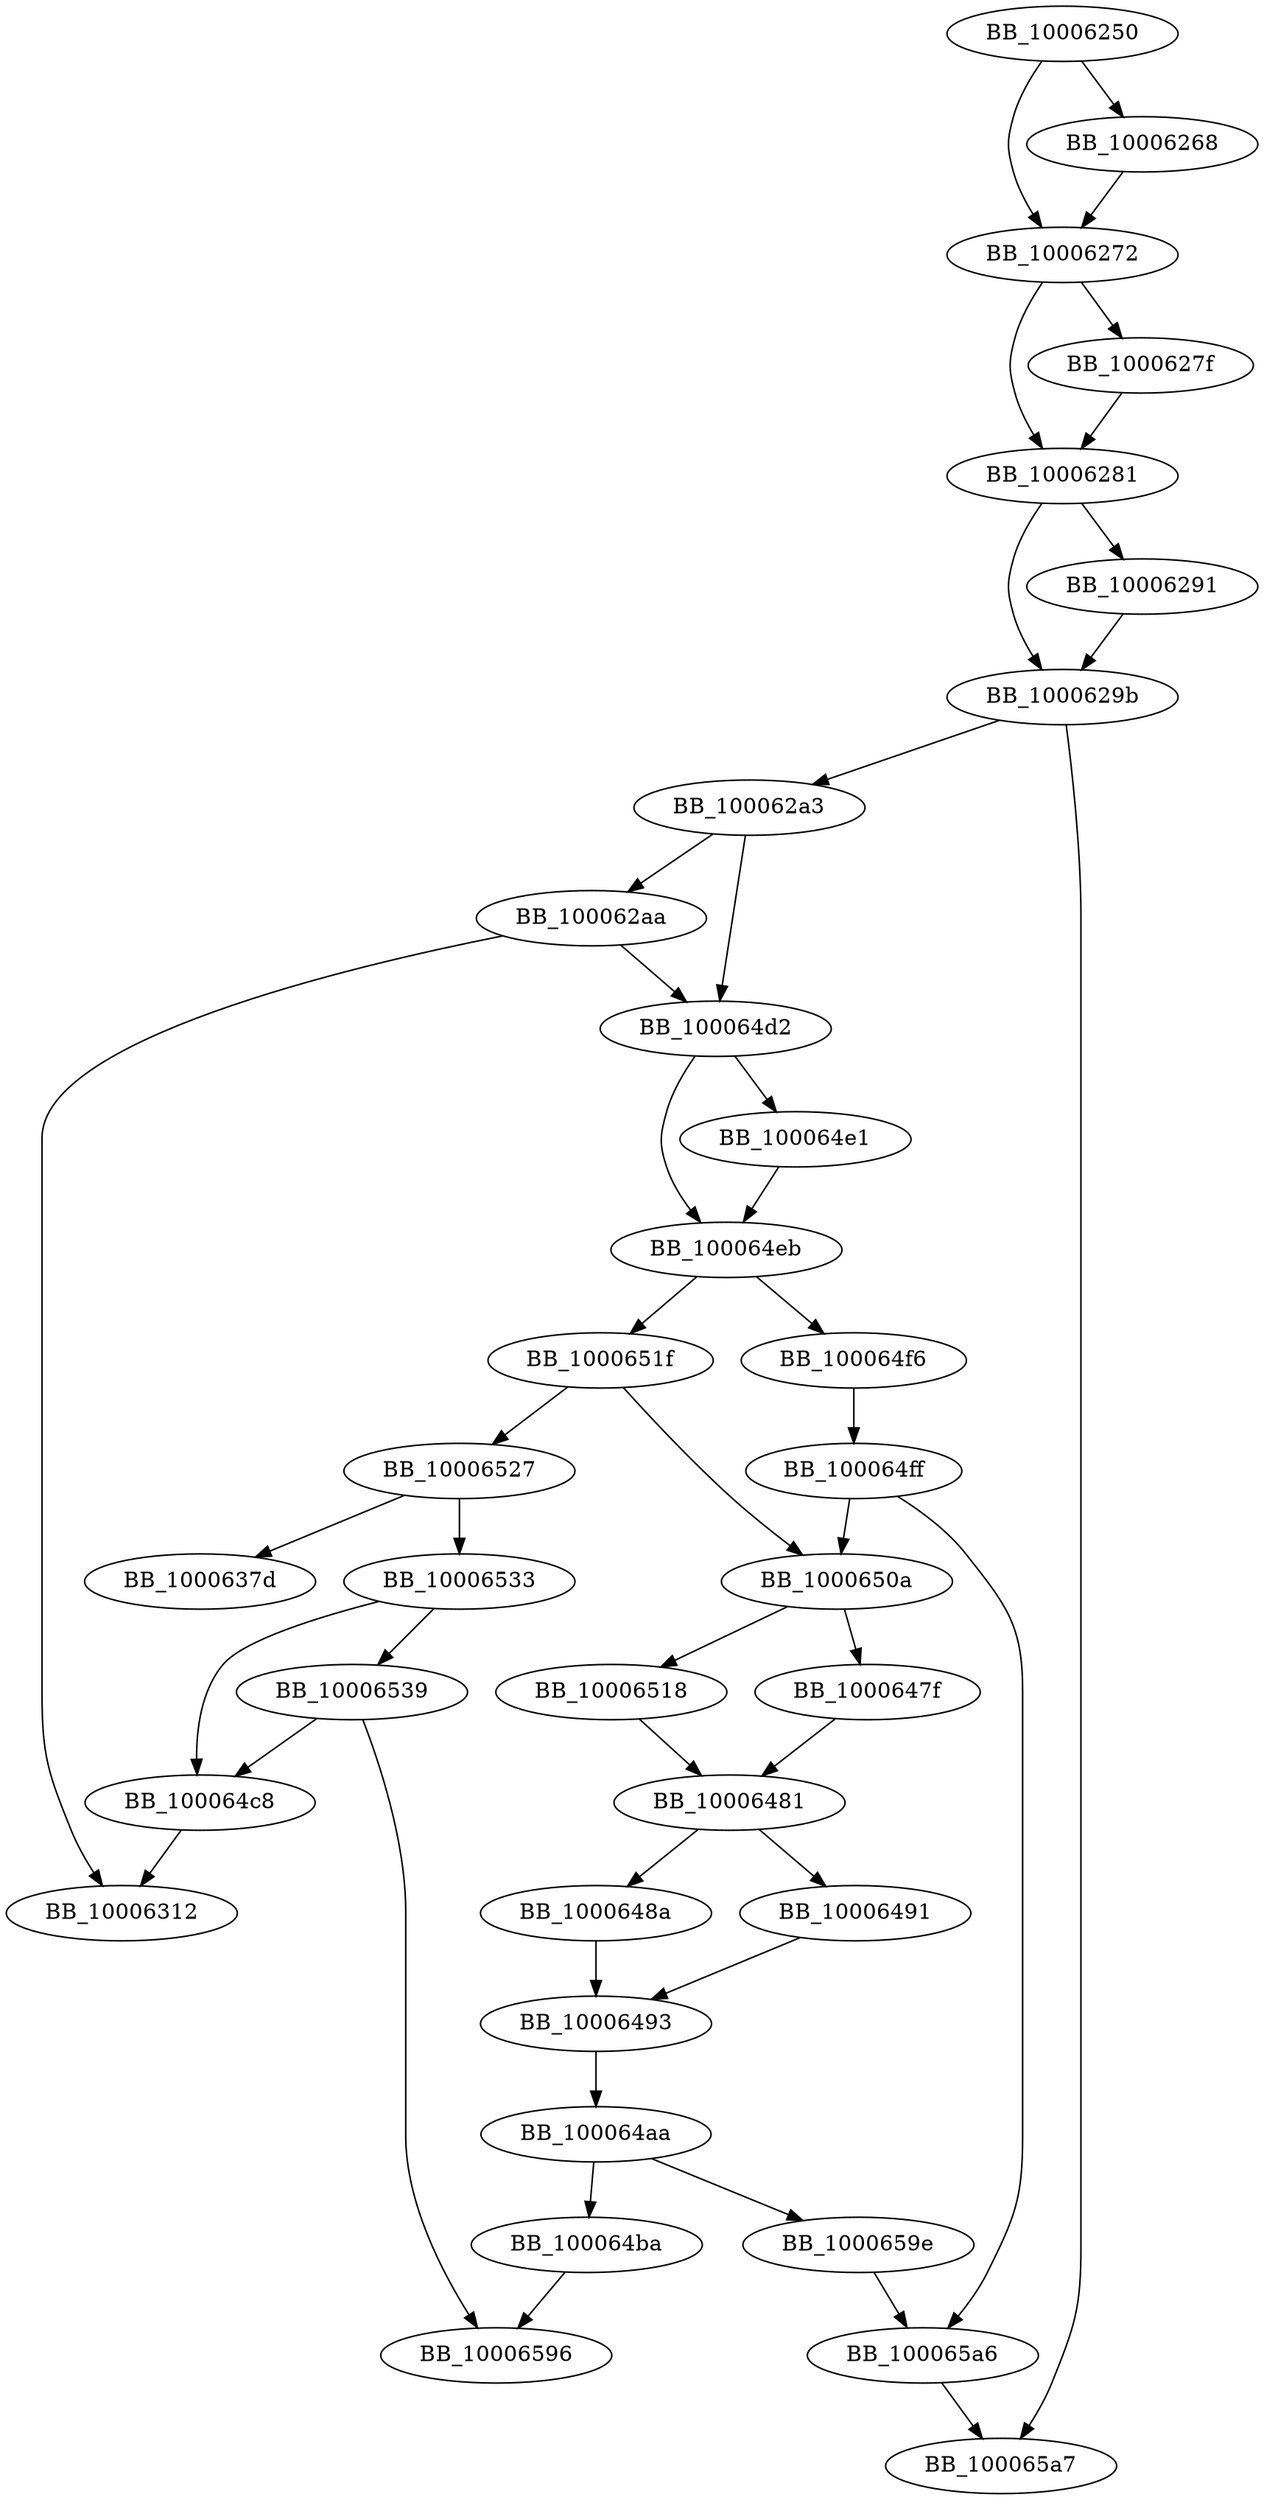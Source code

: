 DiGraph sub_10006250{
BB_10006250->BB_10006268
BB_10006250->BB_10006272
BB_10006268->BB_10006272
BB_10006272->BB_1000627f
BB_10006272->BB_10006281
BB_1000627f->BB_10006281
BB_10006281->BB_10006291
BB_10006281->BB_1000629b
BB_10006291->BB_1000629b
BB_1000629b->BB_100062a3
BB_1000629b->BB_100065a7
BB_100062a3->BB_100062aa
BB_100062a3->BB_100064d2
BB_100062aa->BB_10006312
BB_100062aa->BB_100064d2
BB_1000647f->BB_10006481
BB_10006481->BB_1000648a
BB_10006481->BB_10006491
BB_1000648a->BB_10006493
BB_10006491->BB_10006493
BB_10006493->BB_100064aa
BB_100064aa->BB_100064ba
BB_100064aa->BB_1000659e
BB_100064ba->BB_10006596
BB_100064c8->BB_10006312
BB_100064d2->BB_100064e1
BB_100064d2->BB_100064eb
BB_100064e1->BB_100064eb
BB_100064eb->BB_100064f6
BB_100064eb->BB_1000651f
BB_100064f6->BB_100064ff
BB_100064ff->BB_1000650a
BB_100064ff->BB_100065a6
BB_1000650a->BB_1000647f
BB_1000650a->BB_10006518
BB_10006518->BB_10006481
BB_1000651f->BB_1000650a
BB_1000651f->BB_10006527
BB_10006527->BB_1000637d
BB_10006527->BB_10006533
BB_10006533->BB_100064c8
BB_10006533->BB_10006539
BB_10006539->BB_100064c8
BB_10006539->BB_10006596
BB_1000659e->BB_100065a6
BB_100065a6->BB_100065a7
}
